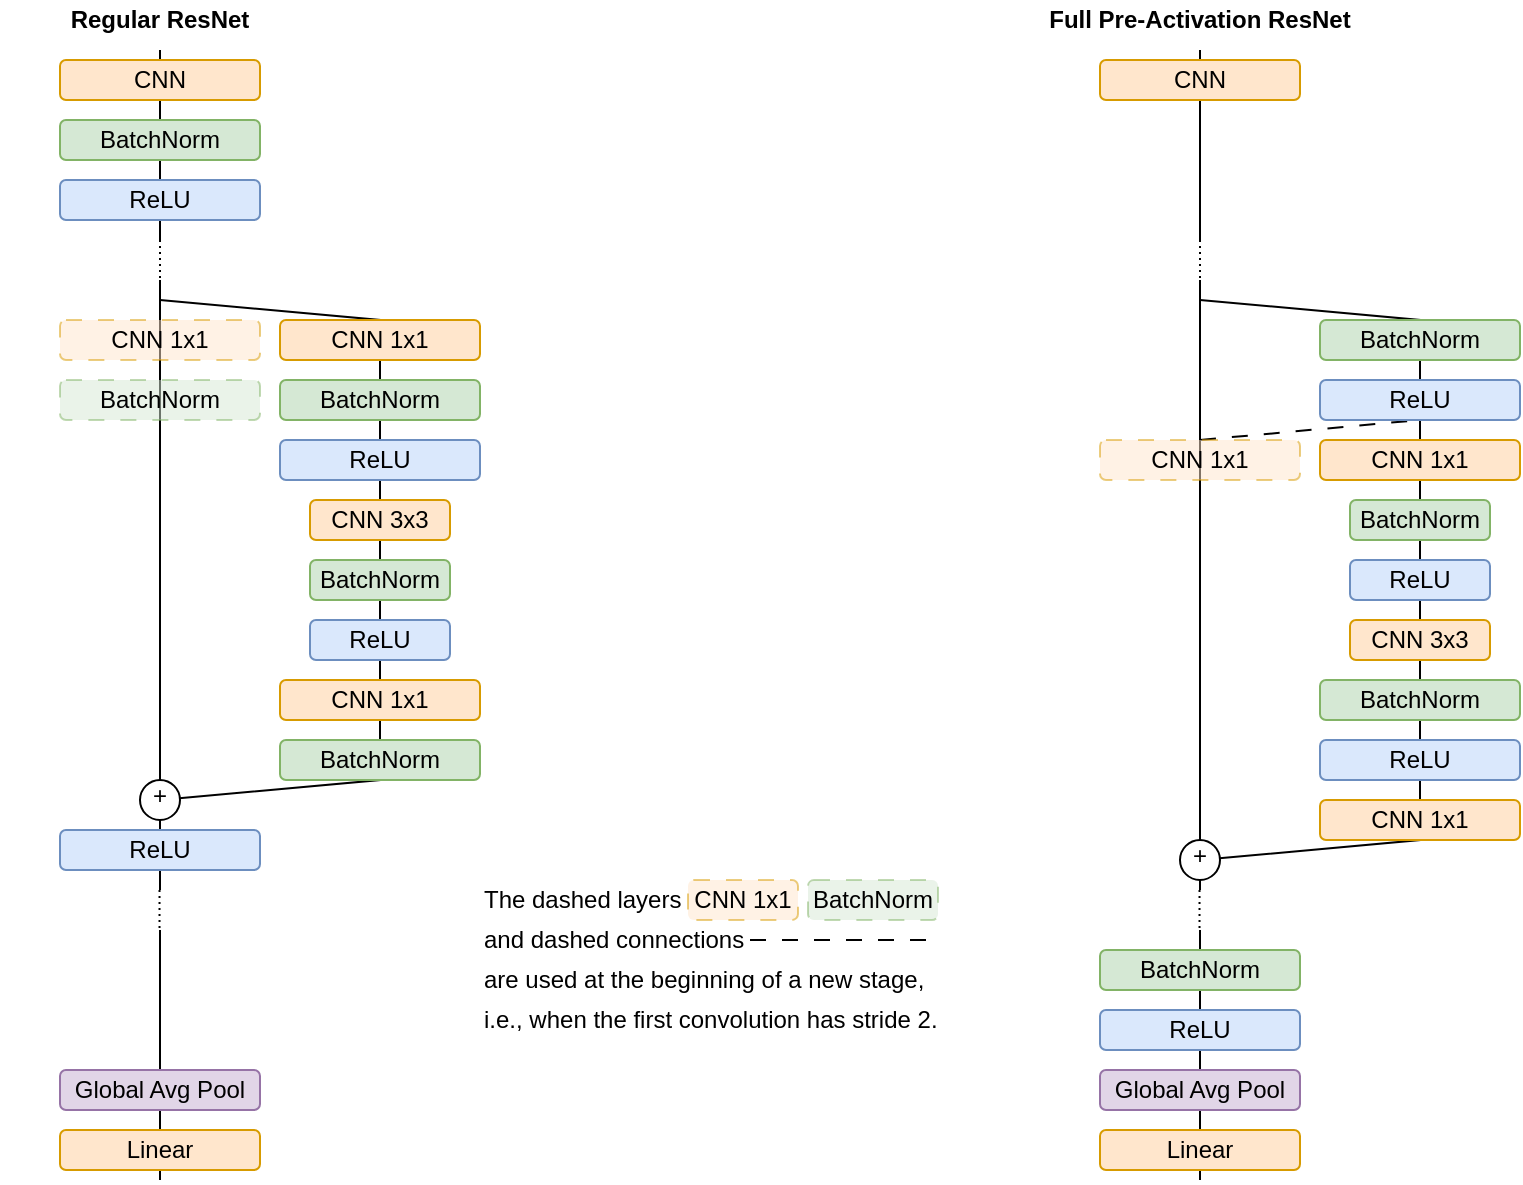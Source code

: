 <mxfile version="26.1.1">
  <diagram name="Stránka-1" id="-DvDgmI4tmswUM17VYlb">
    <mxGraphModel dx="1714" dy="975" grid="1" gridSize="5" guides="1" tooltips="1" connect="1" arrows="1" fold="1" page="1" pageScale="1" pageWidth="827" pageHeight="1169" math="0" shadow="0">
      <root>
        <mxCell id="0" />
        <mxCell id="1" parent="0" />
        <mxCell id="enSuWCbhHTNp-ptFhnt3-59" value="" style="endArrow=none;html=1;rounded=0;dashed=1;dashPattern=8 8;" edge="1" parent="1">
          <mxGeometry width="50" height="50" relative="1" as="geometry">
            <mxPoint x="640" y="240" as="sourcePoint" />
            <mxPoint x="750" y="230" as="targetPoint" />
          </mxGeometry>
        </mxCell>
        <mxCell id="enSuWCbhHTNp-ptFhnt3-15" value="" style="endArrow=none;html=1;rounded=0;" edge="1" parent="1">
          <mxGeometry width="50" height="50" relative="1" as="geometry">
            <mxPoint x="120" y="420" as="sourcePoint" />
            <mxPoint x="120" y="170" as="targetPoint" />
            <Array as="points">
              <mxPoint x="230" y="410" />
              <mxPoint x="230" y="180" />
            </Array>
          </mxGeometry>
        </mxCell>
        <mxCell id="enSuWCbhHTNp-ptFhnt3-14" value="" style="endArrow=none;html=1;rounded=0;" edge="1" parent="1">
          <mxGeometry width="50" height="50" relative="1" as="geometry">
            <mxPoint x="120" y="465" as="sourcePoint" />
            <mxPoint x="120" y="160" as="targetPoint" />
          </mxGeometry>
        </mxCell>
        <mxCell id="enSuWCbhHTNp-ptFhnt3-23" value="" style="endArrow=none;dashed=1;html=1;rounded=0;dashPattern=1 2;" edge="1" parent="1">
          <mxGeometry width="50" height="50" relative="1" as="geometry">
            <mxPoint x="120" y="140" as="sourcePoint" />
            <mxPoint x="120" y="160" as="targetPoint" />
          </mxGeometry>
        </mxCell>
        <mxCell id="enSuWCbhHTNp-ptFhnt3-24" value="" style="endArrow=none;html=1;rounded=0;" edge="1" parent="1">
          <mxGeometry width="50" height="50" relative="1" as="geometry">
            <mxPoint x="120" y="140" as="sourcePoint" />
            <mxPoint x="120" y="45" as="targetPoint" />
          </mxGeometry>
        </mxCell>
        <mxCell id="enSuWCbhHTNp-ptFhnt3-1" value="&lt;div&gt;CNN&lt;/div&gt;" style="rounded=1;whiteSpace=wrap;html=1;fillColor=#ffe6cc;strokeColor=#d79b00;" vertex="1" parent="1">
          <mxGeometry x="70" y="50" width="100" height="20" as="geometry" />
        </mxCell>
        <mxCell id="enSuWCbhHTNp-ptFhnt3-3" value="&lt;div&gt;BatchNorm&lt;/div&gt;" style="rounded=1;whiteSpace=wrap;html=1;fillColor=#d5e8d4;strokeColor=#82b366;" vertex="1" parent="1">
          <mxGeometry x="70" y="80" width="100" height="20" as="geometry" />
        </mxCell>
        <mxCell id="enSuWCbhHTNp-ptFhnt3-4" value="ReLU" style="rounded=1;whiteSpace=wrap;html=1;fillColor=#dae8fc;strokeColor=#6c8ebf;" vertex="1" parent="1">
          <mxGeometry x="70" y="110" width="100" height="20" as="geometry" />
        </mxCell>
        <mxCell id="enSuWCbhHTNp-ptFhnt3-5" value="&lt;div&gt;CNN 1x1&lt;br&gt;&lt;/div&gt;" style="rounded=1;whiteSpace=wrap;html=1;fillColor=#ffe6cc;strokeColor=#d79b00;" vertex="1" parent="1">
          <mxGeometry x="180" y="180" width="100" height="20" as="geometry" />
        </mxCell>
        <mxCell id="enSuWCbhHTNp-ptFhnt3-6" value="&lt;div&gt;BatchNorm&lt;/div&gt;" style="rounded=1;whiteSpace=wrap;html=1;fillColor=#d5e8d4;strokeColor=#82b366;" vertex="1" parent="1">
          <mxGeometry x="180" y="210" width="100" height="20" as="geometry" />
        </mxCell>
        <mxCell id="enSuWCbhHTNp-ptFhnt3-7" value="ReLU" style="rounded=1;whiteSpace=wrap;html=1;fillColor=#dae8fc;strokeColor=#6c8ebf;" vertex="1" parent="1">
          <mxGeometry x="180" y="240" width="100" height="20" as="geometry" />
        </mxCell>
        <mxCell id="enSuWCbhHTNp-ptFhnt3-8" value="&lt;div&gt;CNN 3x3&lt;br&gt;&lt;/div&gt;" style="rounded=1;whiteSpace=wrap;html=1;fillColor=#ffe6cc;strokeColor=#d79b00;" vertex="1" parent="1">
          <mxGeometry x="195" y="270" width="70" height="20" as="geometry" />
        </mxCell>
        <mxCell id="enSuWCbhHTNp-ptFhnt3-9" value="&lt;div&gt;BatchNorm&lt;/div&gt;" style="rounded=1;whiteSpace=wrap;html=1;fillColor=#d5e8d4;strokeColor=#82b366;" vertex="1" parent="1">
          <mxGeometry x="195" y="300" width="70" height="20" as="geometry" />
        </mxCell>
        <mxCell id="enSuWCbhHTNp-ptFhnt3-10" value="ReLU" style="rounded=1;whiteSpace=wrap;html=1;fillColor=#dae8fc;strokeColor=#6c8ebf;" vertex="1" parent="1">
          <mxGeometry x="195" y="330" width="70" height="20" as="geometry" />
        </mxCell>
        <mxCell id="enSuWCbhHTNp-ptFhnt3-11" value="&lt;div&gt;CNN 1x1&lt;br&gt;&lt;/div&gt;" style="rounded=1;whiteSpace=wrap;html=1;fillColor=#ffe6cc;strokeColor=#d79b00;" vertex="1" parent="1">
          <mxGeometry x="180" y="360" width="100" height="20" as="geometry" />
        </mxCell>
        <mxCell id="enSuWCbhHTNp-ptFhnt3-12" value="&lt;div&gt;BatchNorm&lt;/div&gt;" style="rounded=1;whiteSpace=wrap;html=1;fillColor=#d5e8d4;strokeColor=#82b366;" vertex="1" parent="1">
          <mxGeometry x="180" y="390" width="100" height="20" as="geometry" />
        </mxCell>
        <mxCell id="enSuWCbhHTNp-ptFhnt3-13" value="ReLU" style="rounded=1;whiteSpace=wrap;html=1;fillColor=#dae8fc;strokeColor=#6c8ebf;" vertex="1" parent="1">
          <mxGeometry x="70" y="435" width="100" height="20" as="geometry" />
        </mxCell>
        <mxCell id="enSuWCbhHTNp-ptFhnt3-16" value="+" style="ellipse;aspect=fixed;fontSize=12;labelPosition=center;verticalLabelPosition=middle;align=center;verticalAlign=middle;whiteSpace=wrap;html=1;spacingTop=0;spacing=2;spacingLeft=0;spacingBottom=4;" vertex="1" parent="1">
          <mxGeometry x="110" y="410" width="20" height="20" as="geometry" />
        </mxCell>
        <mxCell id="enSuWCbhHTNp-ptFhnt3-21" value="&lt;div&gt;CNN 1x1&lt;br&gt;&lt;/div&gt;" style="rounded=1;whiteSpace=wrap;html=1;fillColor=#ffe6cc;strokeColor=#d79b00;shadow=0;glass=0;opacity=50;dashed=1;dashPattern=8 8;" vertex="1" parent="1">
          <mxGeometry x="70" y="180" width="100" height="20" as="geometry" />
        </mxCell>
        <mxCell id="enSuWCbhHTNp-ptFhnt3-22" value="&lt;div&gt;BatchNorm&lt;/div&gt;" style="rounded=1;whiteSpace=wrap;html=1;fillColor=#d5e8d4;strokeColor=#82b366;shadow=0;glass=0;opacity=50;dashed=1;dashPattern=8 8;" vertex="1" parent="1">
          <mxGeometry x="70" y="210" width="100" height="20" as="geometry" />
        </mxCell>
        <mxCell id="enSuWCbhHTNp-ptFhnt3-25" value="" style="endArrow=none;dashed=1;html=1;rounded=0;dashPattern=1 2;" edge="1" parent="1">
          <mxGeometry width="50" height="50" relative="1" as="geometry">
            <mxPoint x="119.76" y="465" as="sourcePoint" />
            <mxPoint x="119.76" y="485" as="targetPoint" />
          </mxGeometry>
        </mxCell>
        <mxCell id="enSuWCbhHTNp-ptFhnt3-26" value="" style="endArrow=none;html=1;rounded=0;" edge="1" parent="1">
          <mxGeometry width="50" height="50" relative="1" as="geometry">
            <mxPoint x="640" y="450" as="sourcePoint" />
            <mxPoint x="640" y="170" as="targetPoint" />
            <Array as="points">
              <mxPoint x="750" y="440" />
              <mxPoint x="750" y="180" />
            </Array>
          </mxGeometry>
        </mxCell>
        <mxCell id="enSuWCbhHTNp-ptFhnt3-27" value="" style="endArrow=none;html=1;rounded=0;" edge="1" parent="1">
          <mxGeometry width="50" height="50" relative="1" as="geometry">
            <mxPoint x="640" y="465" as="sourcePoint" />
            <mxPoint x="640" y="160" as="targetPoint" />
          </mxGeometry>
        </mxCell>
        <mxCell id="enSuWCbhHTNp-ptFhnt3-28" value="" style="endArrow=none;dashed=1;html=1;rounded=0;dashPattern=1 2;" edge="1" parent="1">
          <mxGeometry width="50" height="50" relative="1" as="geometry">
            <mxPoint x="640" y="140" as="sourcePoint" />
            <mxPoint x="640" y="160" as="targetPoint" />
          </mxGeometry>
        </mxCell>
        <mxCell id="enSuWCbhHTNp-ptFhnt3-29" value="" style="endArrow=none;html=1;rounded=0;" edge="1" parent="1">
          <mxGeometry width="50" height="50" relative="1" as="geometry">
            <mxPoint x="640" y="140" as="sourcePoint" />
            <mxPoint x="640" y="45" as="targetPoint" />
          </mxGeometry>
        </mxCell>
        <mxCell id="enSuWCbhHTNp-ptFhnt3-30" value="&lt;div&gt;CNN&lt;/div&gt;" style="rounded=1;whiteSpace=wrap;html=1;fillColor=#ffe6cc;strokeColor=#d79b00;" vertex="1" parent="1">
          <mxGeometry x="590" y="50" width="100" height="20" as="geometry" />
        </mxCell>
        <mxCell id="enSuWCbhHTNp-ptFhnt3-33" value="&lt;div&gt;CNN 1x1&lt;br&gt;&lt;/div&gt;" style="rounded=1;whiteSpace=wrap;html=1;fillColor=#ffe6cc;strokeColor=#d79b00;" vertex="1" parent="1">
          <mxGeometry x="700" y="240" width="100" height="20" as="geometry" />
        </mxCell>
        <mxCell id="enSuWCbhHTNp-ptFhnt3-34" value="&lt;div&gt;BatchNorm&lt;/div&gt;" style="rounded=1;whiteSpace=wrap;html=1;fillColor=#d5e8d4;strokeColor=#82b366;" vertex="1" parent="1">
          <mxGeometry x="700" y="180" width="100" height="20" as="geometry" />
        </mxCell>
        <mxCell id="enSuWCbhHTNp-ptFhnt3-35" value="ReLU" style="rounded=1;whiteSpace=wrap;html=1;fillColor=#dae8fc;strokeColor=#6c8ebf;" vertex="1" parent="1">
          <mxGeometry x="700" y="210" width="100" height="20" as="geometry" />
        </mxCell>
        <mxCell id="enSuWCbhHTNp-ptFhnt3-36" value="&lt;div&gt;CNN 3x3&lt;br&gt;&lt;/div&gt;" style="rounded=1;whiteSpace=wrap;html=1;fillColor=#ffe6cc;strokeColor=#d79b00;" vertex="1" parent="1">
          <mxGeometry x="715" y="330" width="70" height="20" as="geometry" />
        </mxCell>
        <mxCell id="enSuWCbhHTNp-ptFhnt3-37" value="&lt;div&gt;BatchNorm&lt;/div&gt;" style="rounded=1;whiteSpace=wrap;html=1;fillColor=#d5e8d4;strokeColor=#82b366;" vertex="1" parent="1">
          <mxGeometry x="715" y="270" width="70" height="20" as="geometry" />
        </mxCell>
        <mxCell id="enSuWCbhHTNp-ptFhnt3-38" value="ReLU" style="rounded=1;whiteSpace=wrap;html=1;fillColor=#dae8fc;strokeColor=#6c8ebf;" vertex="1" parent="1">
          <mxGeometry x="715" y="300" width="70" height="20" as="geometry" />
        </mxCell>
        <mxCell id="enSuWCbhHTNp-ptFhnt3-39" value="&lt;div&gt;CNN 1x1&lt;br&gt;&lt;/div&gt;" style="rounded=1;whiteSpace=wrap;html=1;fillColor=#ffe6cc;strokeColor=#d79b00;" vertex="1" parent="1">
          <mxGeometry x="700" y="420" width="100" height="20" as="geometry" />
        </mxCell>
        <mxCell id="enSuWCbhHTNp-ptFhnt3-40" value="&lt;div&gt;BatchNorm&lt;/div&gt;" style="rounded=1;whiteSpace=wrap;html=1;fillColor=#d5e8d4;strokeColor=#82b366;" vertex="1" parent="1">
          <mxGeometry x="700" y="360" width="100" height="20" as="geometry" />
        </mxCell>
        <mxCell id="enSuWCbhHTNp-ptFhnt3-41" value="ReLU" style="rounded=1;whiteSpace=wrap;html=1;fillColor=#dae8fc;strokeColor=#6c8ebf;" vertex="1" parent="1">
          <mxGeometry x="700" y="390" width="100" height="20" as="geometry" />
        </mxCell>
        <mxCell id="enSuWCbhHTNp-ptFhnt3-42" value="+" style="ellipse;aspect=fixed;fontSize=12;labelPosition=center;verticalLabelPosition=middle;align=center;verticalAlign=middle;whiteSpace=wrap;html=1;spacingTop=0;spacing=2;spacingLeft=0;spacingBottom=4;" vertex="1" parent="1">
          <mxGeometry x="630" y="440" width="20" height="20" as="geometry" />
        </mxCell>
        <mxCell id="enSuWCbhHTNp-ptFhnt3-43" value="&lt;div&gt;CNN 1x1&lt;br&gt;&lt;/div&gt;" style="rounded=1;whiteSpace=wrap;html=1;fillColor=#ffe6cc;strokeColor=#d79b00;shadow=0;glass=0;opacity=50;dashed=1;dashPattern=8 8;" vertex="1" parent="1">
          <mxGeometry x="590" y="240" width="100" height="20" as="geometry" />
        </mxCell>
        <mxCell id="enSuWCbhHTNp-ptFhnt3-45" value="" style="endArrow=none;dashed=1;html=1;rounded=0;dashPattern=1 2;" edge="1" parent="1">
          <mxGeometry width="50" height="50" relative="1" as="geometry">
            <mxPoint x="639.76" y="465" as="sourcePoint" />
            <mxPoint x="639.76" y="485" as="targetPoint" />
          </mxGeometry>
        </mxCell>
        <mxCell id="enSuWCbhHTNp-ptFhnt3-47" value="" style="endArrow=none;html=1;rounded=0;" edge="1" parent="1">
          <mxGeometry width="50" height="50" relative="1" as="geometry">
            <mxPoint x="640" y="610" as="sourcePoint" />
            <mxPoint x="640" y="485" as="targetPoint" />
          </mxGeometry>
        </mxCell>
        <mxCell id="enSuWCbhHTNp-ptFhnt3-49" value="&lt;div&gt;BatchNorm&lt;/div&gt;" style="rounded=1;whiteSpace=wrap;html=1;fillColor=#d5e8d4;strokeColor=#82b366;" vertex="1" parent="1">
          <mxGeometry x="590" y="495" width="100" height="20" as="geometry" />
        </mxCell>
        <mxCell id="enSuWCbhHTNp-ptFhnt3-50" value="ReLU" style="rounded=1;whiteSpace=wrap;html=1;fillColor=#dae8fc;strokeColor=#6c8ebf;" vertex="1" parent="1">
          <mxGeometry x="590" y="525" width="100" height="20" as="geometry" />
        </mxCell>
        <mxCell id="enSuWCbhHTNp-ptFhnt3-51" value="Global Avg Pool" style="rounded=1;whiteSpace=wrap;html=1;fillColor=#e1d5e7;strokeColor=#9673a6;" vertex="1" parent="1">
          <mxGeometry x="590" y="555" width="100" height="20" as="geometry" />
        </mxCell>
        <mxCell id="enSuWCbhHTNp-ptFhnt3-52" value="Linear" style="rounded=1;whiteSpace=wrap;html=1;fillColor=#ffe6cc;strokeColor=#d79b00;" vertex="1" parent="1">
          <mxGeometry x="590" y="585" width="100" height="20" as="geometry" />
        </mxCell>
        <mxCell id="enSuWCbhHTNp-ptFhnt3-54" value="" style="endArrow=none;html=1;rounded=0;" edge="1" parent="1">
          <mxGeometry width="50" height="50" relative="1" as="geometry">
            <mxPoint x="120" y="610" as="sourcePoint" />
            <mxPoint x="120" y="485" as="targetPoint" />
          </mxGeometry>
        </mxCell>
        <mxCell id="enSuWCbhHTNp-ptFhnt3-57" value="Global Avg Pool" style="rounded=1;whiteSpace=wrap;html=1;fillColor=#e1d5e7;strokeColor=#9673a6;" vertex="1" parent="1">
          <mxGeometry x="70" y="555" width="100" height="20" as="geometry" />
        </mxCell>
        <mxCell id="enSuWCbhHTNp-ptFhnt3-58" value="Linear" style="rounded=1;whiteSpace=wrap;html=1;fillColor=#ffe6cc;strokeColor=#d79b00;" vertex="1" parent="1">
          <mxGeometry x="70" y="585" width="100" height="20" as="geometry" />
        </mxCell>
        <mxCell id="enSuWCbhHTNp-ptFhnt3-60" value="Regular ResNet" style="text;html=1;align=center;verticalAlign=middle;whiteSpace=wrap;rounded=0;fontStyle=1" vertex="1" parent="1">
          <mxGeometry x="40" y="20" width="160" height="20" as="geometry" />
        </mxCell>
        <mxCell id="enSuWCbhHTNp-ptFhnt3-61" value="Full Pre-Activation ResNet" style="text;html=1;align=center;verticalAlign=middle;whiteSpace=wrap;rounded=0;fontStyle=1" vertex="1" parent="1">
          <mxGeometry x="560" y="20" width="160" height="20" as="geometry" />
        </mxCell>
        <mxCell id="enSuWCbhHTNp-ptFhnt3-62" value="&lt;div&gt;The dashed layers&lt;/div&gt;" style="text;html=1;align=left;verticalAlign=middle;whiteSpace=wrap;rounded=0;" vertex="1" parent="1">
          <mxGeometry x="280" y="460" width="114" height="20" as="geometry" />
        </mxCell>
        <mxCell id="enSuWCbhHTNp-ptFhnt3-63" value="&lt;div&gt;CNN 1x1&lt;br&gt;&lt;/div&gt;" style="rounded=1;whiteSpace=wrap;html=1;fillColor=#ffe6cc;strokeColor=#d79b00;shadow=0;glass=0;opacity=50;dashed=1;dashPattern=8 8;" vertex="1" parent="1">
          <mxGeometry x="384" y="460" width="55" height="20" as="geometry" />
        </mxCell>
        <mxCell id="enSuWCbhHTNp-ptFhnt3-64" value="&lt;div&gt;BatchNorm&lt;/div&gt;" style="rounded=1;whiteSpace=wrap;html=1;fillColor=#d5e8d4;strokeColor=#82b366;shadow=0;glass=0;opacity=50;dashed=1;dashPattern=8 8;" vertex="1" parent="1">
          <mxGeometry x="444" y="460" width="65" height="20" as="geometry" />
        </mxCell>
        <mxCell id="enSuWCbhHTNp-ptFhnt3-65" value="and dashed connections" style="text;html=1;align=left;verticalAlign=middle;whiteSpace=wrap;rounded=0;" vertex="1" parent="1">
          <mxGeometry x="280" y="480" width="140" height="20" as="geometry" />
        </mxCell>
        <mxCell id="enSuWCbhHTNp-ptFhnt3-66" value="" style="endArrow=none;html=1;rounded=0;dashed=1;dashPattern=8 8;" edge="1" parent="1">
          <mxGeometry width="50" height="50" relative="1" as="geometry">
            <mxPoint x="415" y="490" as="sourcePoint" />
            <mxPoint x="505" y="490" as="targetPoint" />
          </mxGeometry>
        </mxCell>
        <mxCell id="enSuWCbhHTNp-ptFhnt3-68" value="are used at the beginning of a new stage," style="text;html=1;align=left;verticalAlign=middle;whiteSpace=wrap;rounded=0;" vertex="1" parent="1">
          <mxGeometry x="280" y="500" width="230" height="20" as="geometry" />
        </mxCell>
        <mxCell id="enSuWCbhHTNp-ptFhnt3-69" value="i.e., when the first convolution has stride 2." style="text;html=1;align=left;verticalAlign=middle;whiteSpace=wrap;rounded=0;" vertex="1" parent="1">
          <mxGeometry x="280" y="520" width="230" height="20" as="geometry" />
        </mxCell>
      </root>
    </mxGraphModel>
  </diagram>
</mxfile>
